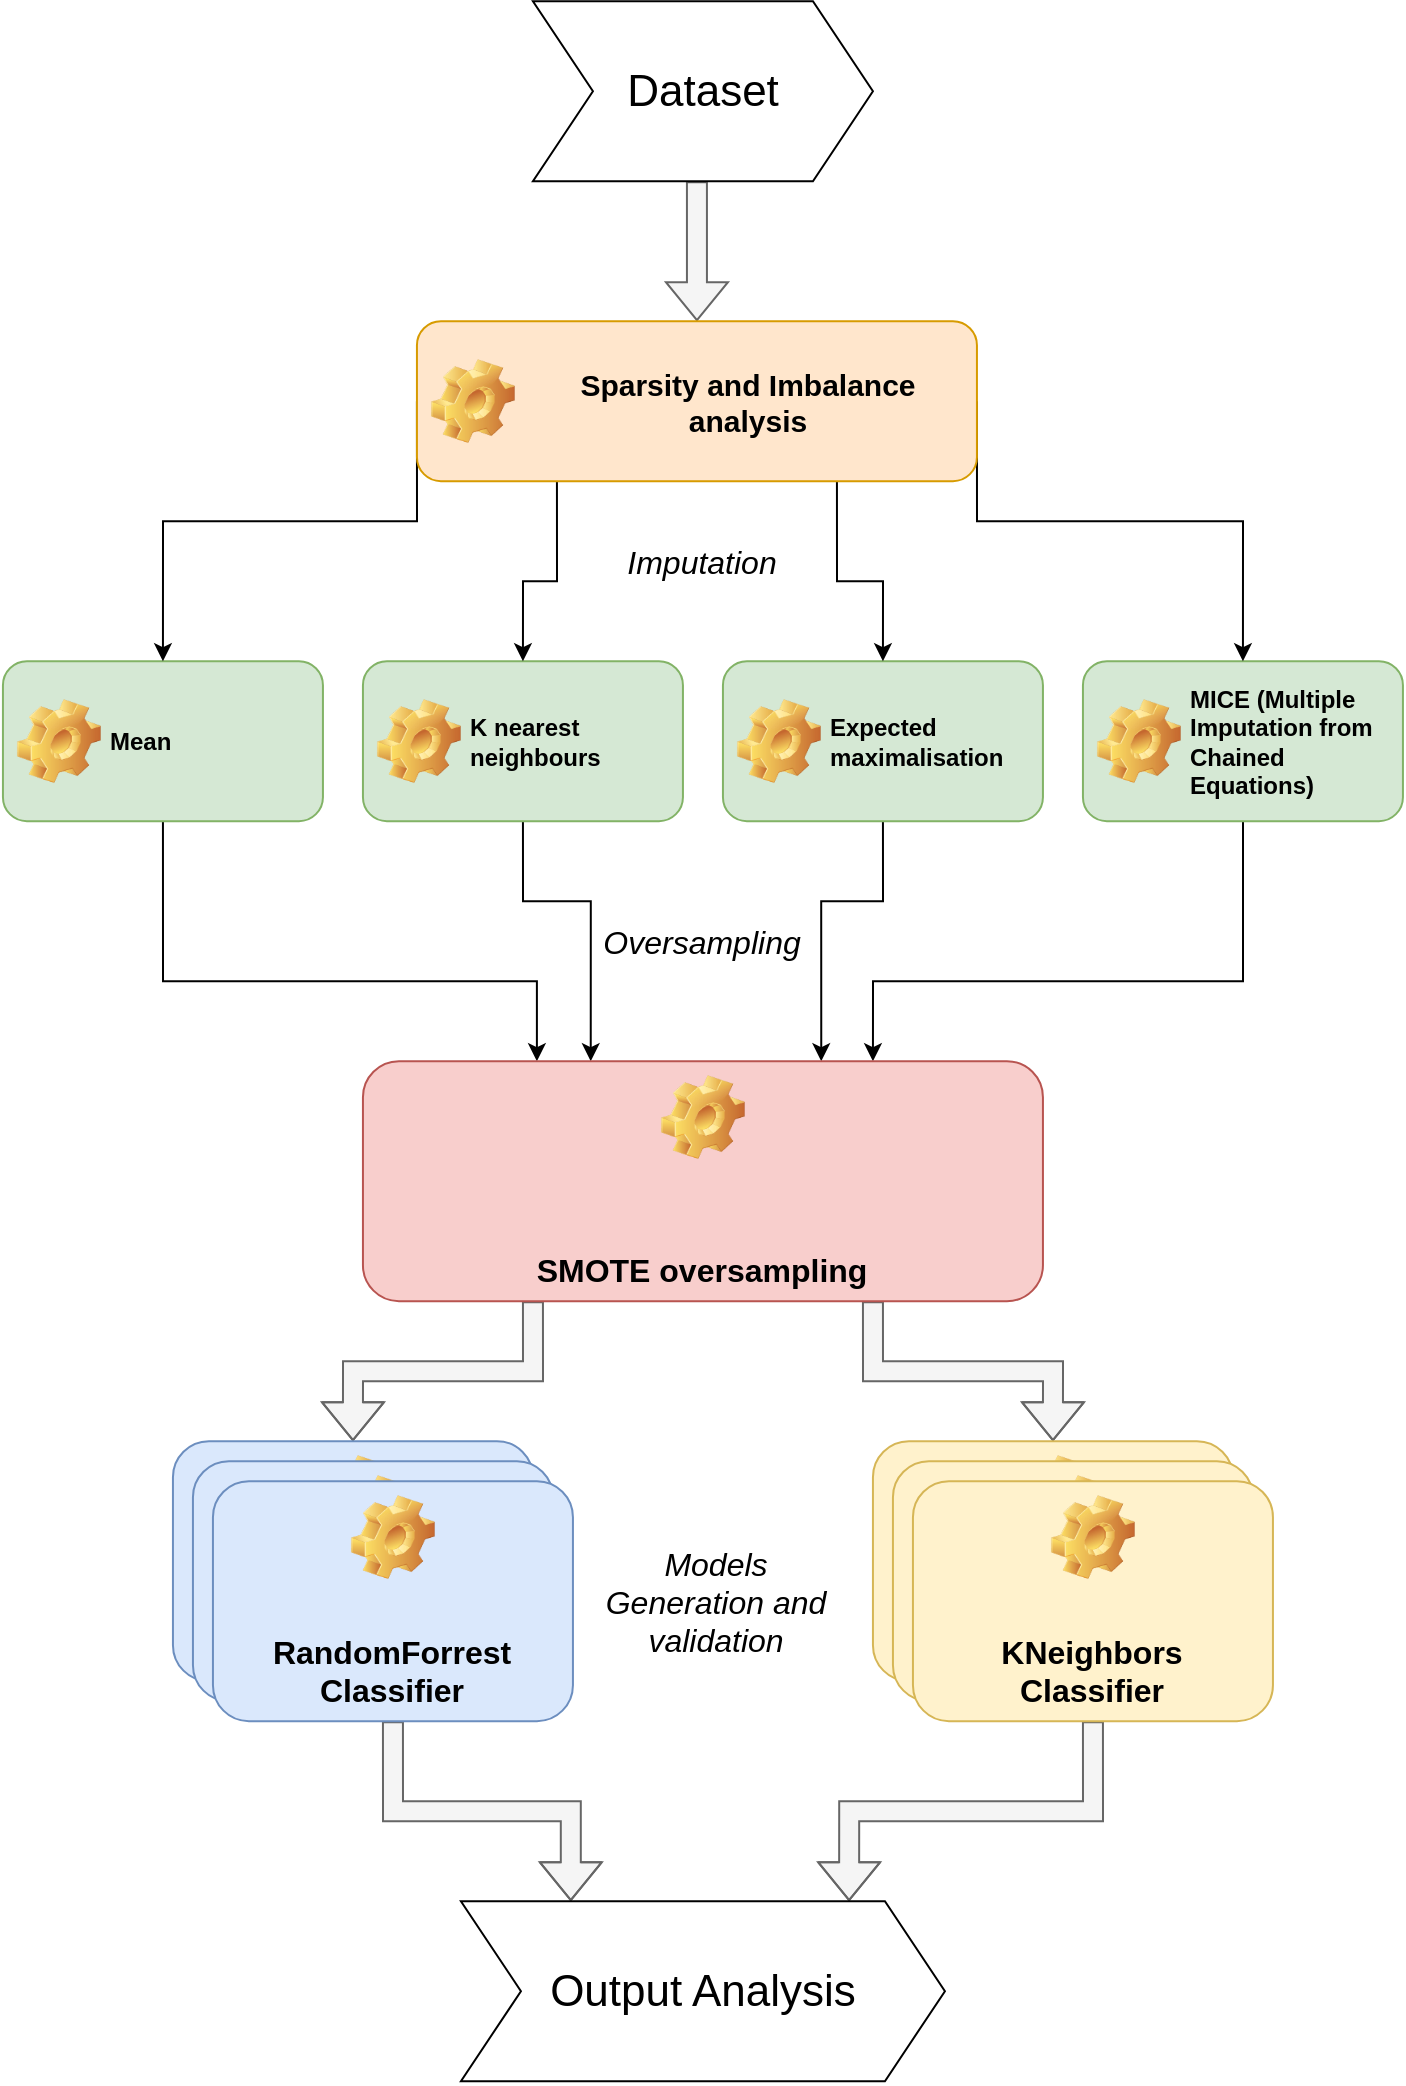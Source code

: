 <mxfile version="12.5.5" type="device"><diagram id="5_PmYaPp_U_9HzEfQfEq" name="Page-1"><mxGraphModel dx="1673" dy="947" grid="1" gridSize="10" guides="1" tooltips="1" connect="1" arrows="1" fold="1" page="1" pageScale="1" pageWidth="827" pageHeight="1169" math="0" shadow="0"><root><mxCell id="0"/><mxCell id="1" parent="0"/><mxCell id="0EwOSwgNURH1WHcsLTom-12" style="edgeStyle=orthogonalEdgeStyle;rounded=0;orthogonalLoop=1;jettySize=auto;html=1;exitX=0.5;exitY=1;exitDx=0;exitDy=0;" edge="1" parent="1" source="0EwOSwgNURH1WHcsLTom-1" target="0EwOSwgNURH1WHcsLTom-6"><mxGeometry relative="1" as="geometry"><Array as="points"><mxPoint x="143.47" y="553.59"/><mxPoint x="330.47" y="553.59"/></Array></mxGeometry></mxCell><mxCell id="0EwOSwgNURH1WHcsLTom-1" value="Mean" style="label;whiteSpace=wrap;html=1;image=img/clipart/Gear_128x128.png;fillColor=#d5e8d4;strokeColor=#82b366;" vertex="1" parent="1"><mxGeometry x="63.47" y="393.59" width="160" height="80" as="geometry"/></mxCell><mxCell id="0EwOSwgNURH1WHcsLTom-19" style="edgeStyle=orthogonalEdgeStyle;rounded=0;orthogonalLoop=1;jettySize=auto;html=1;exitX=0.5;exitY=1;exitDx=0;exitDy=0;entryX=0.335;entryY=0;entryDx=0;entryDy=0;entryPerimeter=0;" edge="1" parent="1" source="0EwOSwgNURH1WHcsLTom-3" target="0EwOSwgNURH1WHcsLTom-6"><mxGeometry relative="1" as="geometry"><Array as="points"><mxPoint x="323.47" y="513.59"/><mxPoint x="357.47" y="513.59"/></Array></mxGeometry></mxCell><mxCell id="0EwOSwgNURH1WHcsLTom-3" value="K nearest neighbours" style="label;whiteSpace=wrap;html=1;image=img/clipart/Gear_128x128.png;fillColor=#d5e8d4;strokeColor=#82b366;" vertex="1" parent="1"><mxGeometry x="243.47" y="393.59" width="160" height="80" as="geometry"/></mxCell><mxCell id="0EwOSwgNURH1WHcsLTom-18" style="edgeStyle=orthogonalEdgeStyle;rounded=0;orthogonalLoop=1;jettySize=auto;html=1;exitX=0.5;exitY=1;exitDx=0;exitDy=0;entryX=0.674;entryY=0;entryDx=0;entryDy=0;entryPerimeter=0;" edge="1" parent="1" source="0EwOSwgNURH1WHcsLTom-4" target="0EwOSwgNURH1WHcsLTom-6"><mxGeometry relative="1" as="geometry"><Array as="points"><mxPoint x="503.47" y="513.59"/><mxPoint x="472.47" y="513.59"/></Array></mxGeometry></mxCell><mxCell id="0EwOSwgNURH1WHcsLTom-4" value="Expected maximalisation" style="label;whiteSpace=wrap;html=1;image=img/clipart/Gear_128x128.png;fillColor=#d5e8d4;strokeColor=#82b366;" vertex="1" parent="1"><mxGeometry x="423.47" y="393.59" width="160" height="80" as="geometry"/></mxCell><mxCell id="0EwOSwgNURH1WHcsLTom-17" style="edgeStyle=orthogonalEdgeStyle;rounded=0;orthogonalLoop=1;jettySize=auto;html=1;entryX=0.75;entryY=0;entryDx=0;entryDy=0;" edge="1" parent="1" source="0EwOSwgNURH1WHcsLTom-5" target="0EwOSwgNURH1WHcsLTom-6"><mxGeometry relative="1" as="geometry"><Array as="points"><mxPoint x="683.47" y="553.59"/><mxPoint x="498.47" y="553.59"/></Array></mxGeometry></mxCell><mxCell id="0EwOSwgNURH1WHcsLTom-5" value="MICE (Multiple Imputation from Chained Equations)" style="label;whiteSpace=wrap;html=1;image=img/clipart/Gear_128x128.png;fillColor=#d5e8d4;strokeColor=#82b366;" vertex="1" parent="1"><mxGeometry x="603.47" y="393.59" width="160" height="80" as="geometry"/></mxCell><mxCell id="0EwOSwgNURH1WHcsLTom-40" style="edgeStyle=orthogonalEdgeStyle;rounded=0;orthogonalLoop=1;jettySize=auto;html=1;exitX=0.25;exitY=1;exitDx=0;exitDy=0;entryX=0.5;entryY=0;entryDx=0;entryDy=0;shape=flexArrow;fillColor=#f5f5f5;strokeColor=#666666;" edge="1" parent="1" source="0EwOSwgNURH1WHcsLTom-6" target="0EwOSwgNURH1WHcsLTom-21"><mxGeometry relative="1" as="geometry"/></mxCell><mxCell id="0EwOSwgNURH1WHcsLTom-41" style="edgeStyle=orthogonalEdgeStyle;rounded=0;orthogonalLoop=1;jettySize=auto;html=1;exitX=0.75;exitY=1;exitDx=0;exitDy=0;entryX=0.5;entryY=0;entryDx=0;entryDy=0;shape=flexArrow;fillColor=#f5f5f5;strokeColor=#666666;" edge="1" parent="1" source="0EwOSwgNURH1WHcsLTom-6" target="0EwOSwgNURH1WHcsLTom-33"><mxGeometry relative="1" as="geometry"/></mxCell><mxCell id="0EwOSwgNURH1WHcsLTom-6" value="&lt;div style=&quot;font-size: 16px&quot;&gt;&lt;font style=&quot;font-size: 16px&quot;&gt;SMOTE oversampling&lt;/font&gt;&lt;/div&gt;" style="label;whiteSpace=wrap;html=1;align=center;verticalAlign=bottom;spacingLeft=0;spacingBottom=4;imageAlign=center;imageVerticalAlign=top;image=img/clipart/Gear_128x128.png;fillColor=#f8cecc;strokeColor=#b85450;" vertex="1" parent="1"><mxGeometry x="243.47" y="593.59" width="340" height="120" as="geometry"/></mxCell><mxCell id="0EwOSwgNURH1WHcsLTom-21" value="&lt;div style=&quot;font-size: 16px&quot;&gt;&lt;font style=&quot;font-size: 16px&quot;&gt;RandomForrest&lt;/font&gt;&lt;/div&gt;&lt;div style=&quot;font-size: 16px&quot;&gt;&lt;font style=&quot;font-size: 16px&quot;&gt;Classifier&lt;br&gt;&lt;/font&gt;&lt;/div&gt;" style="label;whiteSpace=wrap;html=1;align=center;verticalAlign=bottom;spacingLeft=0;spacingBottom=4;imageAlign=center;imageVerticalAlign=top;image=img/clipart/Gear_128x128.png;fillColor=#dae8fc;strokeColor=#6c8ebf;" vertex="1" parent="1"><mxGeometry x="148.47" y="783.59" width="180" height="120" as="geometry"/></mxCell><mxCell id="0EwOSwgNURH1WHcsLTom-33" value="&lt;div style=&quot;font-size: 16px&quot;&gt;&lt;font style=&quot;font-size: 16px&quot;&gt;KNeighbors&lt;/font&gt;&lt;/div&gt;&lt;div style=&quot;font-size: 16px&quot;&gt;&lt;font style=&quot;font-size: 16px&quot;&gt;Classifier&lt;/font&gt;&lt;/div&gt;" style="label;whiteSpace=wrap;html=1;align=center;verticalAlign=bottom;spacingLeft=0;spacingBottom=4;imageAlign=center;imageVerticalAlign=top;image=img/clipart/Gear_128x128.png;fillColor=#fff2cc;strokeColor=#d6b656;" vertex="1" parent="1"><mxGeometry x="498.47" y="783.59" width="180" height="120" as="geometry"/></mxCell><mxCell id="0EwOSwgNURH1WHcsLTom-36" value="&lt;div style=&quot;font-size: 16px&quot;&gt;&lt;font style=&quot;font-size: 16px&quot;&gt;RandomForrest&lt;/font&gt;&lt;/div&gt;&lt;div style=&quot;font-size: 16px&quot;&gt;&lt;font style=&quot;font-size: 16px&quot;&gt;Classifier&lt;br&gt;&lt;/font&gt;&lt;/div&gt;" style="label;whiteSpace=wrap;html=1;align=center;verticalAlign=bottom;spacingLeft=0;spacingBottom=4;imageAlign=center;imageVerticalAlign=top;image=img/clipart/Gear_128x128.png;fillColor=#dae8fc;strokeColor=#6c8ebf;" vertex="1" parent="1"><mxGeometry x="158.47" y="793.59" width="180" height="120" as="geometry"/></mxCell><mxCell id="0EwOSwgNURH1WHcsLTom-51" style="edgeStyle=orthogonalEdgeStyle;shape=flexArrow;rounded=0;orthogonalLoop=1;jettySize=auto;html=1;exitX=0.5;exitY=1;exitDx=0;exitDy=0;entryX=0.227;entryY=0;entryDx=0;entryDy=0;entryPerimeter=0;fillColor=#f5f5f5;strokeColor=#666666;" edge="1" parent="1" source="0EwOSwgNURH1WHcsLTom-37" target="0EwOSwgNURH1WHcsLTom-50"><mxGeometry relative="1" as="geometry"/></mxCell><mxCell id="0EwOSwgNURH1WHcsLTom-37" value="&lt;div style=&quot;font-size: 16px&quot;&gt;&lt;font style=&quot;font-size: 16px&quot;&gt;RandomForrest&lt;/font&gt;&lt;/div&gt;&lt;div style=&quot;font-size: 16px&quot;&gt;&lt;font style=&quot;font-size: 16px&quot;&gt;Classifier&lt;br&gt;&lt;/font&gt;&lt;/div&gt;" style="label;whiteSpace=wrap;html=1;align=center;verticalAlign=bottom;spacingLeft=0;spacingBottom=4;imageAlign=center;imageVerticalAlign=top;image=img/clipart/Gear_128x128.png;fillColor=#dae8fc;strokeColor=#6c8ebf;" vertex="1" parent="1"><mxGeometry x="168.47" y="803.59" width="180" height="120" as="geometry"/></mxCell><mxCell id="0EwOSwgNURH1WHcsLTom-38" value="&lt;div style=&quot;font-size: 16px&quot;&gt;&lt;font style=&quot;font-size: 16px&quot;&gt;KNeighbors&lt;/font&gt;&lt;/div&gt;&lt;div style=&quot;font-size: 16px&quot;&gt;&lt;font style=&quot;font-size: 16px&quot;&gt;Classifier&lt;/font&gt;&lt;/div&gt;" style="label;whiteSpace=wrap;html=1;align=center;verticalAlign=bottom;spacingLeft=0;spacingBottom=4;imageAlign=center;imageVerticalAlign=top;image=img/clipart/Gear_128x128.png;fillColor=#fff2cc;strokeColor=#d6b656;" vertex="1" parent="1"><mxGeometry x="508.47" y="793.59" width="180" height="120" as="geometry"/></mxCell><mxCell id="0EwOSwgNURH1WHcsLTom-52" style="edgeStyle=orthogonalEdgeStyle;shape=flexArrow;rounded=0;orthogonalLoop=1;jettySize=auto;html=1;exitX=0.5;exitY=1;exitDx=0;exitDy=0;entryX=0.802;entryY=0;entryDx=0;entryDy=0;entryPerimeter=0;fillColor=#f5f5f5;strokeColor=#666666;" edge="1" parent="1" source="0EwOSwgNURH1WHcsLTom-39" target="0EwOSwgNURH1WHcsLTom-50"><mxGeometry relative="1" as="geometry"/></mxCell><mxCell id="0EwOSwgNURH1WHcsLTom-39" value="&lt;div style=&quot;font-size: 16px&quot;&gt;&lt;font style=&quot;font-size: 16px&quot;&gt;KNeighbors&lt;/font&gt;&lt;/div&gt;&lt;div style=&quot;font-size: 16px&quot;&gt;&lt;font style=&quot;font-size: 16px&quot;&gt;Classifier&lt;/font&gt;&lt;/div&gt;" style="label;whiteSpace=wrap;html=1;align=center;verticalAlign=bottom;spacingLeft=0;spacingBottom=4;imageAlign=center;imageVerticalAlign=top;image=img/clipart/Gear_128x128.png;fillColor=#fff2cc;strokeColor=#d6b656;" vertex="1" parent="1"><mxGeometry x="518.47" y="803.59" width="180" height="120" as="geometry"/></mxCell><mxCell id="0EwOSwgNURH1WHcsLTom-50" value="&lt;div style=&quot;font-size: 22px&quot;&gt;&lt;font style=&quot;font-size: 22px&quot;&gt;Output Analysis&lt;/font&gt;&lt;/div&gt;" style="html=1;shadow=0;dashed=0;align=center;verticalAlign=middle;shape=mxgraph.arrows2.arrow;dy=0;dx=30;notch=30;" vertex="1" parent="1"><mxGeometry x="292.47" y="1013.59" width="242" height="90" as="geometry"/></mxCell><mxCell id="0EwOSwgNURH1WHcsLTom-53" value="Imputation" style="text;html=1;strokeColor=none;fillColor=none;align=center;verticalAlign=middle;whiteSpace=wrap;rounded=0;fontSize=16;fontStyle=2" vertex="1" parent="1"><mxGeometry x="393.47" y="333.59" width="40" height="20" as="geometry"/></mxCell><mxCell id="0EwOSwgNURH1WHcsLTom-54" value="&lt;div&gt;Oversampling&lt;/div&gt;" style="text;html=1;strokeColor=none;fillColor=none;align=center;verticalAlign=middle;whiteSpace=wrap;rounded=0;fontSize=16;fontStyle=2" vertex="1" parent="1"><mxGeometry x="393.47" y="523.59" width="40" height="20" as="geometry"/></mxCell><mxCell id="0EwOSwgNURH1WHcsLTom-55" value="&lt;div&gt;Models Generation and validation&lt;/div&gt;" style="text;html=1;strokeColor=none;fillColor=none;align=center;verticalAlign=middle;whiteSpace=wrap;rounded=0;fontSize=16;fontStyle=2" vertex="1" parent="1"><mxGeometry x="360.47" y="823.59" width="120" height="80" as="geometry"/></mxCell><mxCell id="0EwOSwgNURH1WHcsLTom-59" style="edgeStyle=orthogonalEdgeStyle;shape=flexArrow;rounded=0;orthogonalLoop=1;jettySize=auto;html=1;fontSize=16;fillColor=#f5f5f5;strokeColor=#666666;" edge="1" parent="1" target="0EwOSwgNURH1WHcsLTom-58"><mxGeometry relative="1" as="geometry"><mxPoint x="410.47" y="153.59" as="sourcePoint"/><Array as="points"><mxPoint x="410.47" y="153.59"/></Array></mxGeometry></mxCell><mxCell id="0EwOSwgNURH1WHcsLTom-57" value="&lt;div&gt;&lt;font style=&quot;font-size: 22px&quot;&gt;Dataset&lt;/font&gt;&lt;/div&gt;" style="html=1;shadow=0;dashed=0;align=center;verticalAlign=middle;shape=mxgraph.arrows2.arrow;dy=0;dx=30;notch=30;" vertex="1" parent="1"><mxGeometry x="328.47" y="63.59" width="170" height="90" as="geometry"/></mxCell><mxCell id="0EwOSwgNURH1WHcsLTom-60" style="edgeStyle=orthogonalEdgeStyle;rounded=0;orthogonalLoop=1;jettySize=auto;html=1;exitX=0.75;exitY=1;exitDx=0;exitDy=0;entryX=0.5;entryY=0;entryDx=0;entryDy=0;fontSize=16;" edge="1" parent="1" source="0EwOSwgNURH1WHcsLTom-58" target="0EwOSwgNURH1WHcsLTom-4"><mxGeometry relative="1" as="geometry"><Array as="points"><mxPoint x="480.47" y="353.59"/><mxPoint x="503.47" y="353.59"/></Array></mxGeometry></mxCell><mxCell id="0EwOSwgNURH1WHcsLTom-61" style="edgeStyle=orthogonalEdgeStyle;rounded=0;orthogonalLoop=1;jettySize=auto;html=1;exitX=0.25;exitY=1;exitDx=0;exitDy=0;entryX=0.5;entryY=0;entryDx=0;entryDy=0;fontSize=16;" edge="1" parent="1" source="0EwOSwgNURH1WHcsLTom-58" target="0EwOSwgNURH1WHcsLTom-3"><mxGeometry relative="1" as="geometry"><Array as="points"><mxPoint x="340.47" y="353.59"/><mxPoint x="323.47" y="353.59"/></Array></mxGeometry></mxCell><mxCell id="0EwOSwgNURH1WHcsLTom-62" style="edgeStyle=orthogonalEdgeStyle;rounded=0;orthogonalLoop=1;jettySize=auto;html=1;exitX=0;exitY=0.5;exitDx=0;exitDy=0;entryX=0.5;entryY=0;entryDx=0;entryDy=0;fontSize=16;" edge="1" parent="1" source="0EwOSwgNURH1WHcsLTom-58" target="0EwOSwgNURH1WHcsLTom-1"><mxGeometry relative="1" as="geometry"><Array as="points"><mxPoint x="270.47" y="323.59"/><mxPoint x="143.47" y="323.59"/></Array></mxGeometry></mxCell><mxCell id="0EwOSwgNURH1WHcsLTom-63" style="edgeStyle=orthogonalEdgeStyle;rounded=0;orthogonalLoop=1;jettySize=auto;html=1;exitX=1;exitY=0.5;exitDx=0;exitDy=0;entryX=0.5;entryY=0;entryDx=0;entryDy=0;fontSize=16;" edge="1" parent="1" source="0EwOSwgNURH1WHcsLTom-58" target="0EwOSwgNURH1WHcsLTom-5"><mxGeometry relative="1" as="geometry"><Array as="points"><mxPoint x="550.47" y="323.59"/><mxPoint x="683.47" y="323.59"/></Array></mxGeometry></mxCell><mxCell id="0EwOSwgNURH1WHcsLTom-58" value="&lt;div align=&quot;center&quot;&gt;&lt;font style=&quot;font-size: 15px&quot;&gt;Sparsity and Imbalance analysis&lt;/font&gt;&lt;br&gt;&lt;/div&gt;" style="label;whiteSpace=wrap;html=1;image=img/clipart/Gear_128x128.png;fillColor=#ffe6cc;strokeColor=#d79b00;align=center;" vertex="1" parent="1"><mxGeometry x="270.47" y="223.59" width="280" height="80" as="geometry"/></mxCell></root></mxGraphModel></diagram></mxfile>